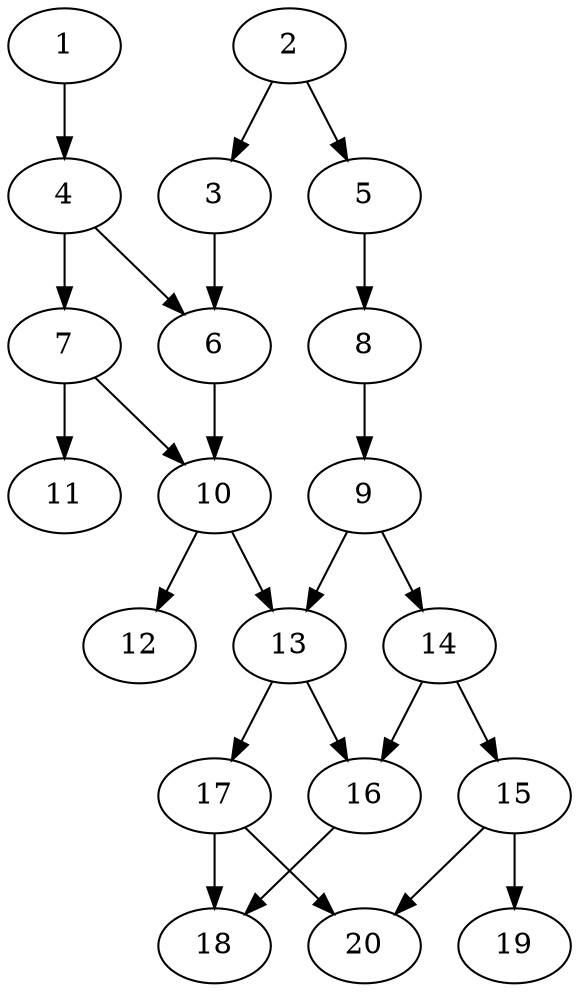 // DAG automatically generated by daggen at Thu Oct  3 13:58:43 2019
// ./daggen --dot -n 20 --ccr 0.4 --fat 0.5 --regular 0.5 --density 0.5 --mindata 5242880 --maxdata 52428800 
digraph G {
  1 [size="119918080", alpha="0.08", expect_size="47967232"] 
  1 -> 4 [size ="47967232"]
  2 [size="84165120", alpha="0.01", expect_size="33666048"] 
  2 -> 3 [size ="33666048"]
  2 -> 5 [size ="33666048"]
  3 [size="85934080", alpha="0.03", expect_size="34373632"] 
  3 -> 6 [size ="34373632"]
  4 [size="63370240", alpha="0.10", expect_size="25348096"] 
  4 -> 6 [size ="25348096"]
  4 -> 7 [size ="25348096"]
  5 [size="123850240", alpha="0.00", expect_size="49540096"] 
  5 -> 8 [size ="49540096"]
  6 [size="22039040", alpha="0.17", expect_size="8815616"] 
  6 -> 10 [size ="8815616"]
  7 [size="97461760", alpha="0.16", expect_size="38984704"] 
  7 -> 10 [size ="38984704"]
  7 -> 11 [size ="38984704"]
  8 [size="125322240", alpha="0.04", expect_size="50128896"] 
  8 -> 9 [size ="50128896"]
  9 [size="128819200", alpha="0.10", expect_size="51527680"] 
  9 -> 13 [size ="51527680"]
  9 -> 14 [size ="51527680"]
  10 [size="60165120", alpha="0.15", expect_size="24066048"] 
  10 -> 12 [size ="24066048"]
  10 -> 13 [size ="24066048"]
  11 [size="25121280", alpha="0.08", expect_size="10048512"] 
  12 [size="69975040", alpha="0.09", expect_size="27990016"] 
  13 [size="75850240", alpha="0.07", expect_size="30340096"] 
  13 -> 16 [size ="30340096"]
  13 -> 17 [size ="30340096"]
  14 [size="94374400", alpha="0.18", expect_size="37749760"] 
  14 -> 15 [size ="37749760"]
  14 -> 16 [size ="37749760"]
  15 [size="32888320", alpha="0.12", expect_size="13155328"] 
  15 -> 19 [size ="13155328"]
  15 -> 20 [size ="13155328"]
  16 [size="34547200", alpha="0.18", expect_size="13818880"] 
  16 -> 18 [size ="13818880"]
  17 [size="15982080", alpha="0.14", expect_size="6392832"] 
  17 -> 18 [size ="6392832"]
  17 -> 20 [size ="6392832"]
  18 [size="112693760", alpha="0.05", expect_size="45077504"] 
  19 [size="17323520", alpha="0.03", expect_size="6929408"] 
  20 [size="76254720", alpha="0.09", expect_size="30501888"] 
}

